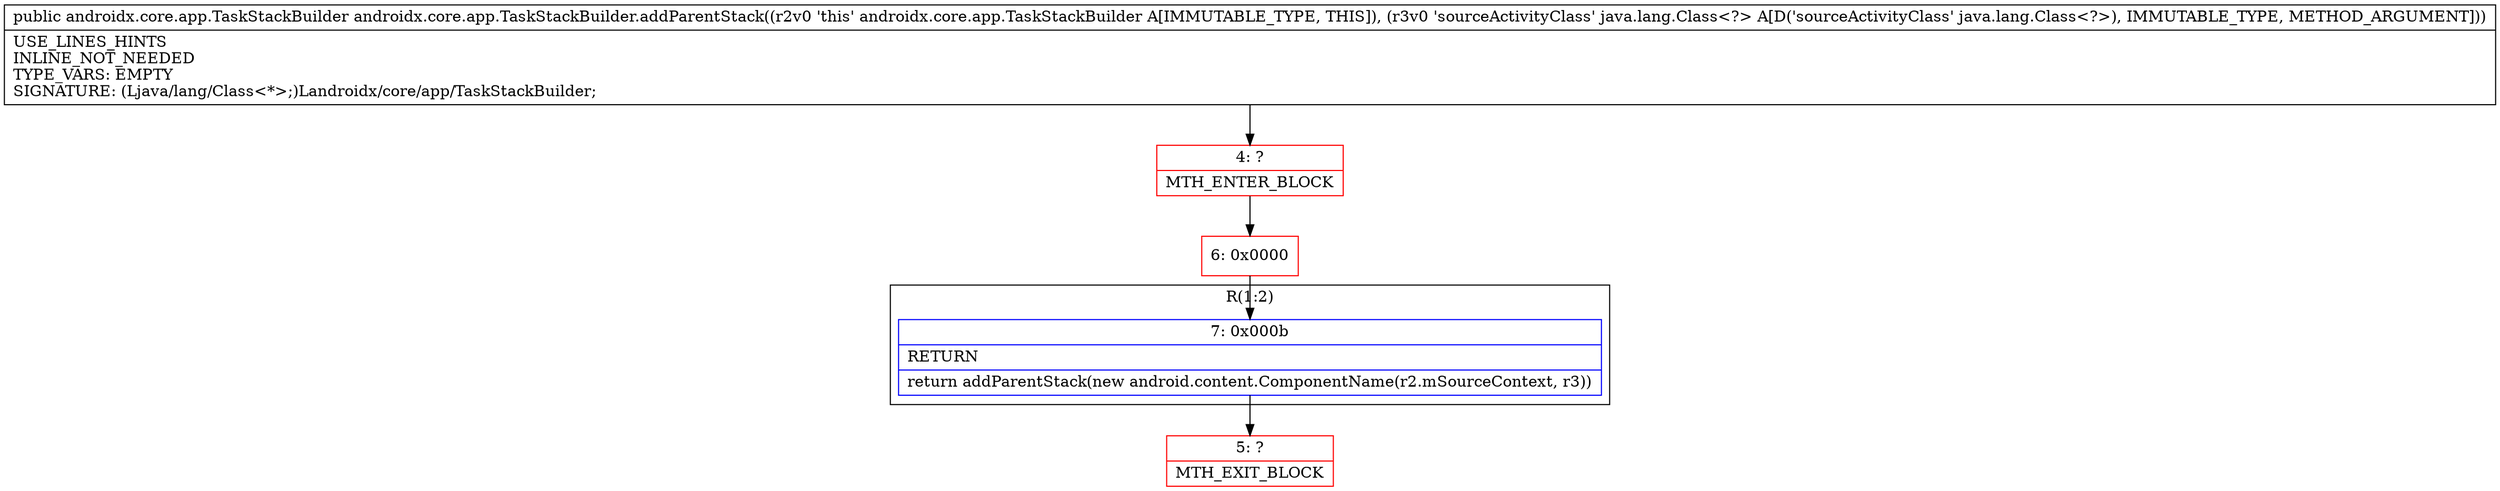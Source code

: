 digraph "CFG forandroidx.core.app.TaskStackBuilder.addParentStack(Ljava\/lang\/Class;)Landroidx\/core\/app\/TaskStackBuilder;" {
subgraph cluster_Region_350418722 {
label = "R(1:2)";
node [shape=record,color=blue];
Node_7 [shape=record,label="{7\:\ 0x000b|RETURN\l|return addParentStack(new android.content.ComponentName(r2.mSourceContext, r3))\l}"];
}
Node_4 [shape=record,color=red,label="{4\:\ ?|MTH_ENTER_BLOCK\l}"];
Node_6 [shape=record,color=red,label="{6\:\ 0x0000}"];
Node_5 [shape=record,color=red,label="{5\:\ ?|MTH_EXIT_BLOCK\l}"];
MethodNode[shape=record,label="{public androidx.core.app.TaskStackBuilder androidx.core.app.TaskStackBuilder.addParentStack((r2v0 'this' androidx.core.app.TaskStackBuilder A[IMMUTABLE_TYPE, THIS]), (r3v0 'sourceActivityClass' java.lang.Class\<?\> A[D('sourceActivityClass' java.lang.Class\<?\>), IMMUTABLE_TYPE, METHOD_ARGUMENT]))  | USE_LINES_HINTS\lINLINE_NOT_NEEDED\lTYPE_VARS: EMPTY\lSIGNATURE: (Ljava\/lang\/Class\<*\>;)Landroidx\/core\/app\/TaskStackBuilder;\l}"];
MethodNode -> Node_4;Node_7 -> Node_5;
Node_4 -> Node_6;
Node_6 -> Node_7;
}

